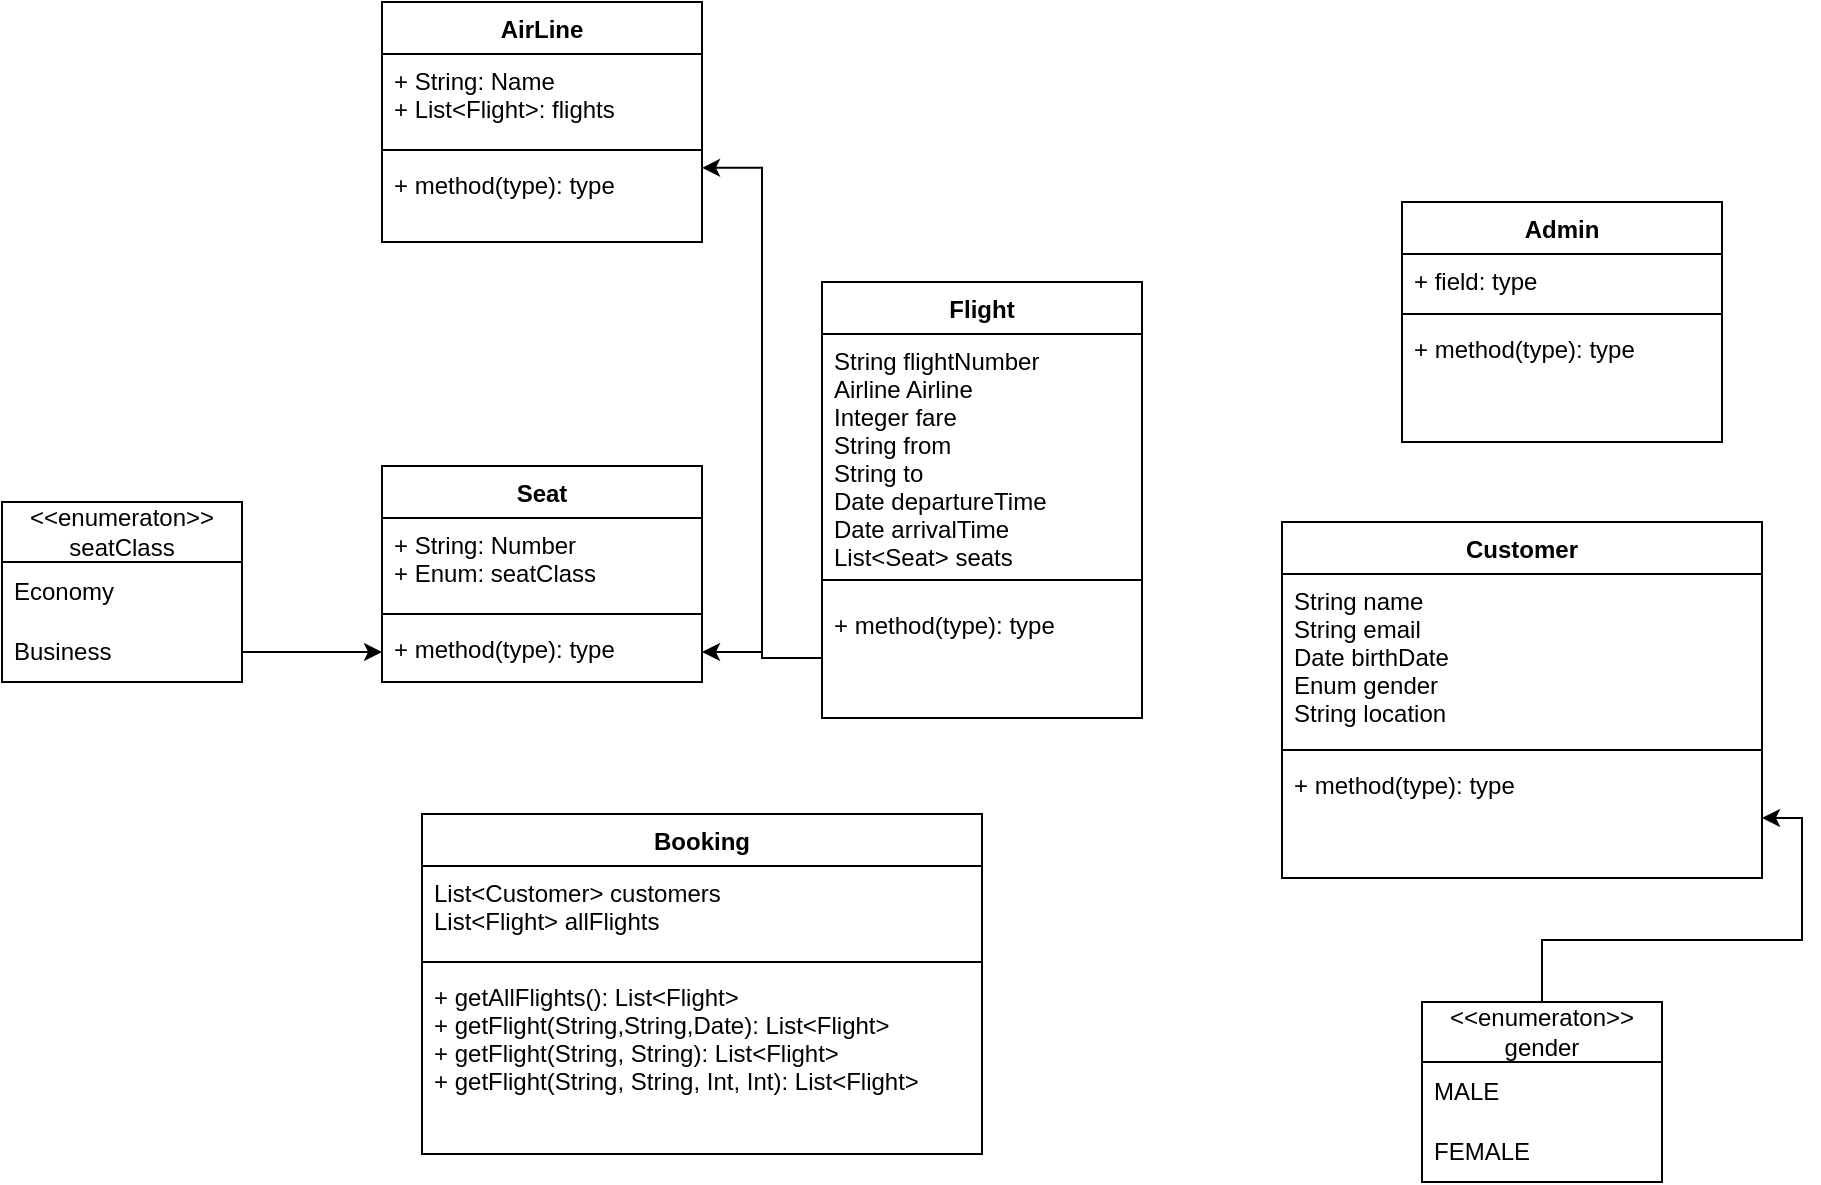 <mxfile version="20.6.0" type="device"><diagram id="UBnibo9KCNeU7Roel2XN" name="Page-1"><mxGraphModel dx="1149" dy="374" grid="1" gridSize="10" guides="1" tooltips="1" connect="1" arrows="1" fold="1" page="1" pageScale="1" pageWidth="850" pageHeight="1100" math="0" shadow="0"><root><mxCell id="0"/><mxCell id="1" parent="0"/><mxCell id="YV8XHxzthefwllXB8ZCn-9" value="Flight" style="swimlane;fontStyle=1;align=center;verticalAlign=top;childLayout=stackLayout;horizontal=1;startSize=26;horizontalStack=0;resizeParent=1;resizeParentMax=0;resizeLast=0;collapsible=1;marginBottom=0;" parent="1" vertex="1"><mxGeometry x="360" y="150" width="160" height="218" as="geometry"/></mxCell><mxCell id="YV8XHxzthefwllXB8ZCn-10" value="    String flightNumber&#10;    Airline Airline&#10;    Integer fare&#10;    String from&#10;    String to&#10;    Date departureTime&#10;    Date arrivalTime&#10;    List&lt;Seat&gt; seats&#10;" style="text;strokeColor=none;fillColor=none;align=left;verticalAlign=top;spacingLeft=4;spacingRight=4;overflow=hidden;rotatable=0;points=[[0,0.5],[1,0.5]];portConstraint=eastwest;" parent="YV8XHxzthefwllXB8ZCn-9" vertex="1"><mxGeometry y="26" width="160" height="114" as="geometry"/></mxCell><mxCell id="YV8XHxzthefwllXB8ZCn-11" value="" style="line;strokeWidth=1;fillColor=none;align=left;verticalAlign=middle;spacingTop=-1;spacingLeft=3;spacingRight=3;rotatable=0;labelPosition=right;points=[];portConstraint=eastwest;strokeColor=inherit;" parent="YV8XHxzthefwllXB8ZCn-9" vertex="1"><mxGeometry y="140" width="160" height="18" as="geometry"/></mxCell><mxCell id="YV8XHxzthefwllXB8ZCn-12" value="+ method(type): type" style="text;strokeColor=none;fillColor=none;align=left;verticalAlign=top;spacingLeft=4;spacingRight=4;overflow=hidden;rotatable=0;points=[[0,0.5],[1,0.5]];portConstraint=eastwest;" parent="YV8XHxzthefwllXB8ZCn-9" vertex="1"><mxGeometry y="158" width="160" height="60" as="geometry"/></mxCell><mxCell id="YV8XHxzthefwllXB8ZCn-13" value="Admin" style="swimlane;fontStyle=1;align=center;verticalAlign=top;childLayout=stackLayout;horizontal=1;startSize=26;horizontalStack=0;resizeParent=1;resizeParentMax=0;resizeLast=0;collapsible=1;marginBottom=0;" parent="1" vertex="1"><mxGeometry x="650" y="110" width="160" height="120" as="geometry"/></mxCell><mxCell id="YV8XHxzthefwllXB8ZCn-14" value="+ field: type" style="text;strokeColor=none;fillColor=none;align=left;verticalAlign=top;spacingLeft=4;spacingRight=4;overflow=hidden;rotatable=0;points=[[0,0.5],[1,0.5]];portConstraint=eastwest;" parent="YV8XHxzthefwllXB8ZCn-13" vertex="1"><mxGeometry y="26" width="160" height="26" as="geometry"/></mxCell><mxCell id="YV8XHxzthefwllXB8ZCn-15" value="" style="line;strokeWidth=1;fillColor=none;align=left;verticalAlign=middle;spacingTop=-1;spacingLeft=3;spacingRight=3;rotatable=0;labelPosition=right;points=[];portConstraint=eastwest;strokeColor=inherit;" parent="YV8XHxzthefwllXB8ZCn-13" vertex="1"><mxGeometry y="52" width="160" height="8" as="geometry"/></mxCell><mxCell id="YV8XHxzthefwllXB8ZCn-16" value="+ method(type): type" style="text;strokeColor=none;fillColor=none;align=left;verticalAlign=top;spacingLeft=4;spacingRight=4;overflow=hidden;rotatable=0;points=[[0,0.5],[1,0.5]];portConstraint=eastwest;" parent="YV8XHxzthefwllXB8ZCn-13" vertex="1"><mxGeometry y="60" width="160" height="60" as="geometry"/></mxCell><mxCell id="YV8XHxzthefwllXB8ZCn-17" value="Customer" style="swimlane;fontStyle=1;align=center;verticalAlign=top;childLayout=stackLayout;horizontal=1;startSize=26;horizontalStack=0;resizeParent=1;resizeParentMax=0;resizeLast=0;collapsible=1;marginBottom=0;" parent="1" vertex="1"><mxGeometry x="590" y="270" width="240" height="178" as="geometry"/></mxCell><mxCell id="YV8XHxzthefwllXB8ZCn-18" value="    String name&#10;    String email&#10;    Date birthDate&#10;    Enum gender&#10;    String location&#10;" style="text;strokeColor=none;fillColor=none;align=left;verticalAlign=top;spacingLeft=4;spacingRight=4;overflow=hidden;rotatable=0;points=[[0,0.5],[1,0.5]];portConstraint=eastwest;" parent="YV8XHxzthefwllXB8ZCn-17" vertex="1"><mxGeometry y="26" width="240" height="84" as="geometry"/></mxCell><mxCell id="YV8XHxzthefwllXB8ZCn-19" value="" style="line;strokeWidth=1;fillColor=none;align=left;verticalAlign=middle;spacingTop=-1;spacingLeft=3;spacingRight=3;rotatable=0;labelPosition=right;points=[];portConstraint=eastwest;strokeColor=inherit;" parent="YV8XHxzthefwllXB8ZCn-17" vertex="1"><mxGeometry y="110" width="240" height="8" as="geometry"/></mxCell><mxCell id="YV8XHxzthefwllXB8ZCn-20" value="+ method(type): type" style="text;strokeColor=none;fillColor=none;align=left;verticalAlign=top;spacingLeft=4;spacingRight=4;overflow=hidden;rotatable=0;points=[[0,0.5],[1,0.5]];portConstraint=eastwest;" parent="YV8XHxzthefwllXB8ZCn-17" vertex="1"><mxGeometry y="118" width="240" height="60" as="geometry"/></mxCell><mxCell id="NpwO8s61eBzbTL3_QyBI-1" value="AirLine" style="swimlane;fontStyle=1;align=center;verticalAlign=top;childLayout=stackLayout;horizontal=1;startSize=26;horizontalStack=0;resizeParent=1;resizeParentMax=0;resizeLast=0;collapsible=1;marginBottom=0;" parent="1" vertex="1"><mxGeometry x="140" y="10" width="160" height="120" as="geometry"/></mxCell><mxCell id="NpwO8s61eBzbTL3_QyBI-2" value="+ String: Name&#10;+ List&lt;Flight&gt;: flights" style="text;strokeColor=none;fillColor=none;align=left;verticalAlign=top;spacingLeft=4;spacingRight=4;overflow=hidden;rotatable=0;points=[[0,0.5],[1,0.5]];portConstraint=eastwest;" parent="NpwO8s61eBzbTL3_QyBI-1" vertex="1"><mxGeometry y="26" width="160" height="44" as="geometry"/></mxCell><mxCell id="NpwO8s61eBzbTL3_QyBI-3" value="" style="line;strokeWidth=1;fillColor=none;align=left;verticalAlign=middle;spacingTop=-1;spacingLeft=3;spacingRight=3;rotatable=0;labelPosition=right;points=[];portConstraint=eastwest;strokeColor=inherit;" parent="NpwO8s61eBzbTL3_QyBI-1" vertex="1"><mxGeometry y="70" width="160" height="8" as="geometry"/></mxCell><mxCell id="NpwO8s61eBzbTL3_QyBI-4" value="+ method(type): type" style="text;strokeColor=none;fillColor=none;align=left;verticalAlign=top;spacingLeft=4;spacingRight=4;overflow=hidden;rotatable=0;points=[[0,0.5],[1,0.5]];portConstraint=eastwest;" parent="NpwO8s61eBzbTL3_QyBI-1" vertex="1"><mxGeometry y="78" width="160" height="42" as="geometry"/></mxCell><mxCell id="NpwO8s61eBzbTL3_QyBI-5" style="edgeStyle=orthogonalEdgeStyle;rounded=0;orthogonalLoop=1;jettySize=auto;html=1;entryX=1;entryY=0.117;entryDx=0;entryDy=0;entryPerimeter=0;" parent="1" source="YV8XHxzthefwllXB8ZCn-12" target="NpwO8s61eBzbTL3_QyBI-4" edge="1"><mxGeometry relative="1" as="geometry"/></mxCell><mxCell id="NpwO8s61eBzbTL3_QyBI-6" value="Seat" style="swimlane;fontStyle=1;align=center;verticalAlign=top;childLayout=stackLayout;horizontal=1;startSize=26;horizontalStack=0;resizeParent=1;resizeParentMax=0;resizeLast=0;collapsible=1;marginBottom=0;" parent="1" vertex="1"><mxGeometry x="140" y="242" width="160" height="108" as="geometry"/></mxCell><mxCell id="NpwO8s61eBzbTL3_QyBI-7" value="+ String: Number&#10;+ Enum: seatClass&#10;" style="text;strokeColor=none;fillColor=none;align=left;verticalAlign=top;spacingLeft=4;spacingRight=4;overflow=hidden;rotatable=0;points=[[0,0.5],[1,0.5]];portConstraint=eastwest;" parent="NpwO8s61eBzbTL3_QyBI-6" vertex="1"><mxGeometry y="26" width="160" height="44" as="geometry"/></mxCell><mxCell id="NpwO8s61eBzbTL3_QyBI-8" value="" style="line;strokeWidth=1;fillColor=none;align=left;verticalAlign=middle;spacingTop=-1;spacingLeft=3;spacingRight=3;rotatable=0;labelPosition=right;points=[];portConstraint=eastwest;strokeColor=inherit;" parent="NpwO8s61eBzbTL3_QyBI-6" vertex="1"><mxGeometry y="70" width="160" height="8" as="geometry"/></mxCell><mxCell id="NpwO8s61eBzbTL3_QyBI-9" value="+ method(type): type" style="text;strokeColor=none;fillColor=none;align=left;verticalAlign=top;spacingLeft=4;spacingRight=4;overflow=hidden;rotatable=0;points=[[0,0.5],[1,0.5]];portConstraint=eastwest;" parent="NpwO8s61eBzbTL3_QyBI-6" vertex="1"><mxGeometry y="78" width="160" height="30" as="geometry"/></mxCell><mxCell id="NpwO8s61eBzbTL3_QyBI-10" style="edgeStyle=orthogonalEdgeStyle;rounded=0;orthogonalLoop=1;jettySize=auto;html=1;exitX=0;exitY=0.5;exitDx=0;exitDy=0;" parent="1" source="YV8XHxzthefwllXB8ZCn-12" target="NpwO8s61eBzbTL3_QyBI-9" edge="1"><mxGeometry relative="1" as="geometry"/></mxCell><mxCell id="NpwO8s61eBzbTL3_QyBI-12" value="&amp;lt;&amp;lt;enumeraton&amp;gt;&amp;gt;&lt;br&gt;seatClass" style="swimlane;fontStyle=0;childLayout=stackLayout;horizontal=1;startSize=30;horizontalStack=0;resizeParent=1;resizeParentMax=0;resizeLast=0;collapsible=1;marginBottom=0;whiteSpace=wrap;html=1;" parent="1" vertex="1"><mxGeometry x="-50" y="260" width="120" height="90" as="geometry"/></mxCell><mxCell id="NpwO8s61eBzbTL3_QyBI-13" value="Economy" style="text;strokeColor=none;fillColor=none;align=left;verticalAlign=middle;spacingLeft=4;spacingRight=4;overflow=hidden;points=[[0,0.5],[1,0.5]];portConstraint=eastwest;rotatable=0;whiteSpace=wrap;html=1;" parent="NpwO8s61eBzbTL3_QyBI-12" vertex="1"><mxGeometry y="30" width="120" height="30" as="geometry"/></mxCell><mxCell id="NpwO8s61eBzbTL3_QyBI-14" value="Business" style="text;strokeColor=none;fillColor=none;align=left;verticalAlign=middle;spacingLeft=4;spacingRight=4;overflow=hidden;points=[[0,0.5],[1,0.5]];portConstraint=eastwest;rotatable=0;whiteSpace=wrap;html=1;" parent="NpwO8s61eBzbTL3_QyBI-12" vertex="1"><mxGeometry y="60" width="120" height="30" as="geometry"/></mxCell><mxCell id="NpwO8s61eBzbTL3_QyBI-17" value="" style="edgeStyle=orthogonalEdgeStyle;rounded=0;orthogonalLoop=1;jettySize=auto;html=1;" parent="1" source="NpwO8s61eBzbTL3_QyBI-14" target="NpwO8s61eBzbTL3_QyBI-9" edge="1"><mxGeometry relative="1" as="geometry"/></mxCell><mxCell id="SitWBlb_zOPwdadA9jDY-8" value="" style="edgeStyle=orthogonalEdgeStyle;rounded=0;orthogonalLoop=1;jettySize=auto;html=1;" edge="1" parent="1" source="SitWBlb_zOPwdadA9jDY-5" target="YV8XHxzthefwllXB8ZCn-20"><mxGeometry relative="1" as="geometry"/></mxCell><mxCell id="SitWBlb_zOPwdadA9jDY-5" value="&amp;lt;&amp;lt;enumeraton&amp;gt;&amp;gt;&lt;br&gt;gender" style="swimlane;fontStyle=0;childLayout=stackLayout;horizontal=1;startSize=30;horizontalStack=0;resizeParent=1;resizeParentMax=0;resizeLast=0;collapsible=1;marginBottom=0;whiteSpace=wrap;html=1;" vertex="1" parent="1"><mxGeometry x="660" y="510" width="120" height="90" as="geometry"/></mxCell><mxCell id="SitWBlb_zOPwdadA9jDY-6" value="MALE" style="text;strokeColor=none;fillColor=none;align=left;verticalAlign=middle;spacingLeft=4;spacingRight=4;overflow=hidden;points=[[0,0.5],[1,0.5]];portConstraint=eastwest;rotatable=0;whiteSpace=wrap;html=1;" vertex="1" parent="SitWBlb_zOPwdadA9jDY-5"><mxGeometry y="30" width="120" height="30" as="geometry"/></mxCell><mxCell id="SitWBlb_zOPwdadA9jDY-7" value="FEMALE" style="text;strokeColor=none;fillColor=none;align=left;verticalAlign=middle;spacingLeft=4;spacingRight=4;overflow=hidden;points=[[0,0.5],[1,0.5]];portConstraint=eastwest;rotatable=0;whiteSpace=wrap;html=1;" vertex="1" parent="SitWBlb_zOPwdadA9jDY-5"><mxGeometry y="60" width="120" height="30" as="geometry"/></mxCell><mxCell id="SitWBlb_zOPwdadA9jDY-9" value="Booking" style="swimlane;fontStyle=1;align=center;verticalAlign=top;childLayout=stackLayout;horizontal=1;startSize=26;horizontalStack=0;resizeParent=1;resizeParentMax=0;resizeLast=0;collapsible=1;marginBottom=0;" vertex="1" parent="1"><mxGeometry x="160" y="416" width="280" height="170" as="geometry"/></mxCell><mxCell id="SitWBlb_zOPwdadA9jDY-10" value="    List&lt;Customer&gt; customers&#10;    List&lt;Flight&gt; allFlights&#10;" style="text;strokeColor=none;fillColor=none;align=left;verticalAlign=top;spacingLeft=4;spacingRight=4;overflow=hidden;rotatable=0;points=[[0,0.5],[1,0.5]];portConstraint=eastwest;" vertex="1" parent="SitWBlb_zOPwdadA9jDY-9"><mxGeometry y="26" width="280" height="44" as="geometry"/></mxCell><mxCell id="SitWBlb_zOPwdadA9jDY-11" value="" style="line;strokeWidth=1;fillColor=none;align=left;verticalAlign=middle;spacingTop=-1;spacingLeft=3;spacingRight=3;rotatable=0;labelPosition=right;points=[];portConstraint=eastwest;strokeColor=inherit;" vertex="1" parent="SitWBlb_zOPwdadA9jDY-9"><mxGeometry y="70" width="280" height="8" as="geometry"/></mxCell><mxCell id="SitWBlb_zOPwdadA9jDY-12" value="+ getAllFlights(): List&lt;Flight&gt;&#10;+ getFlight(String,String,Date): List&lt;Flight&gt;&#10;+ getFlight(String, String): List&lt;Flight&gt;&#10;+ getFlight(String, String, Int, Int): List&lt;Flight&gt;&#10;" style="text;strokeColor=none;fillColor=none;align=left;verticalAlign=top;spacingLeft=4;spacingRight=4;overflow=hidden;rotatable=0;points=[[0,0.5],[1,0.5]];portConstraint=eastwest;" vertex="1" parent="SitWBlb_zOPwdadA9jDY-9"><mxGeometry y="78" width="280" height="92" as="geometry"/></mxCell></root></mxGraphModel></diagram></mxfile>